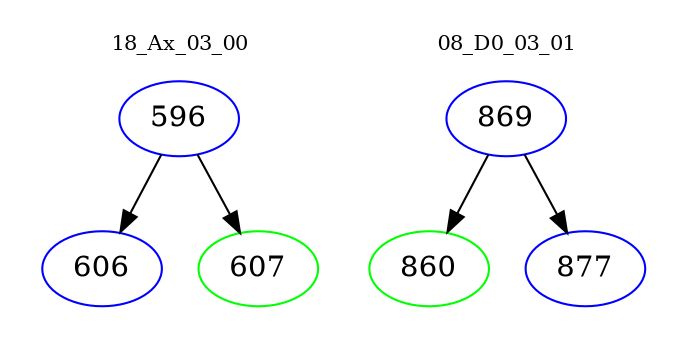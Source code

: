 digraph{
subgraph cluster_0 {
color = white
label = "18_Ax_03_00";
fontsize=10;
T0_596 [label="596", color="blue"]
T0_596 -> T0_606 [color="black"]
T0_606 [label="606", color="blue"]
T0_596 -> T0_607 [color="black"]
T0_607 [label="607", color="green"]
}
subgraph cluster_1 {
color = white
label = "08_D0_03_01";
fontsize=10;
T1_869 [label="869", color="blue"]
T1_869 -> T1_860 [color="black"]
T1_860 [label="860", color="green"]
T1_869 -> T1_877 [color="black"]
T1_877 [label="877", color="blue"]
}
}
